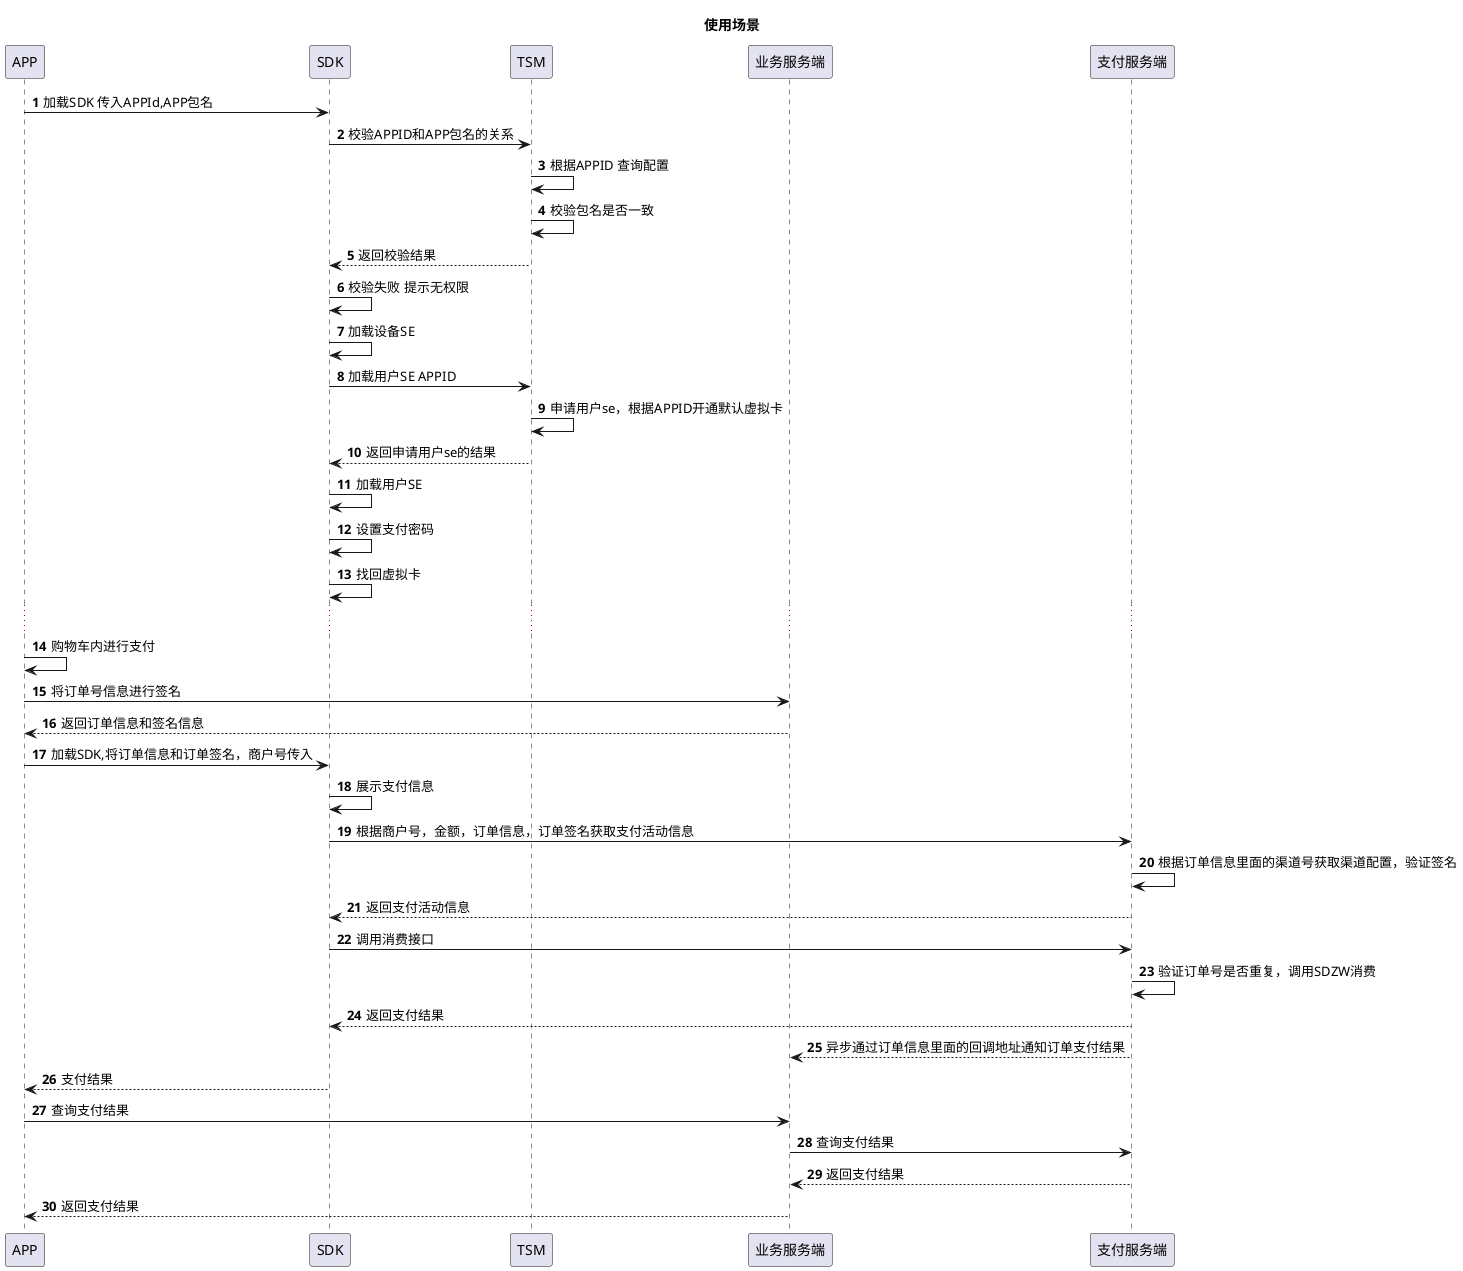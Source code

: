 @startuml
title:使用场景
autonumber
APP->SDK:加载SDK 传入APPId,APP包名
SDK->TSM:校验APPID和APP包名的关系
TSM->TSM:根据APPID 查询配置
TSM->TSM:校验包名是否一致
TSM-->SDK:返回校验结果
SDK->SDK:校验失败 提示无权限
SDK->SDK:加载设备SE
SDK->TSM:加载用户SE APPID
TSM->TSM:申请用户se，根据APPID开通默认虚拟卡
TSM-->SDK:返回申请用户se的结果
SDK->SDK:加载用户SE
SDK->SDK:设置支付密码
SDK->SDK:找回虚拟卡
...
APP->APP:购物车内进行支付
APP->业务服务端:将订单号信息进行签名
业务服务端-->APP:返回订单信息和签名信息
APP->SDK:加载SDK,将订单信息和订单签名，商户号传入
SDK->SDK:展示支付信息
SDK->支付服务端:根据商户号，金额，订单信息，订单签名获取支付活动信息
支付服务端->支付服务端:根据订单信息里面的渠道号获取渠道配置，验证签名
支付服务端-->SDK:返回支付活动信息
SDK->支付服务端:调用消费接口
支付服务端->支付服务端:验证订单号是否重复，调用SDZW消费
支付服务端-->SDK:返回支付结果
支付服务端-->业务服务端:异步通过订单信息里面的回调地址通知订单支付结果
SDK-->APP:支付结果
APP->业务服务端:查询支付结果
业务服务端->支付服务端:查询支付结果
支付服务端-->业务服务端:返回支付结果
业务服务端-->APP:返回支付结果
@enduml